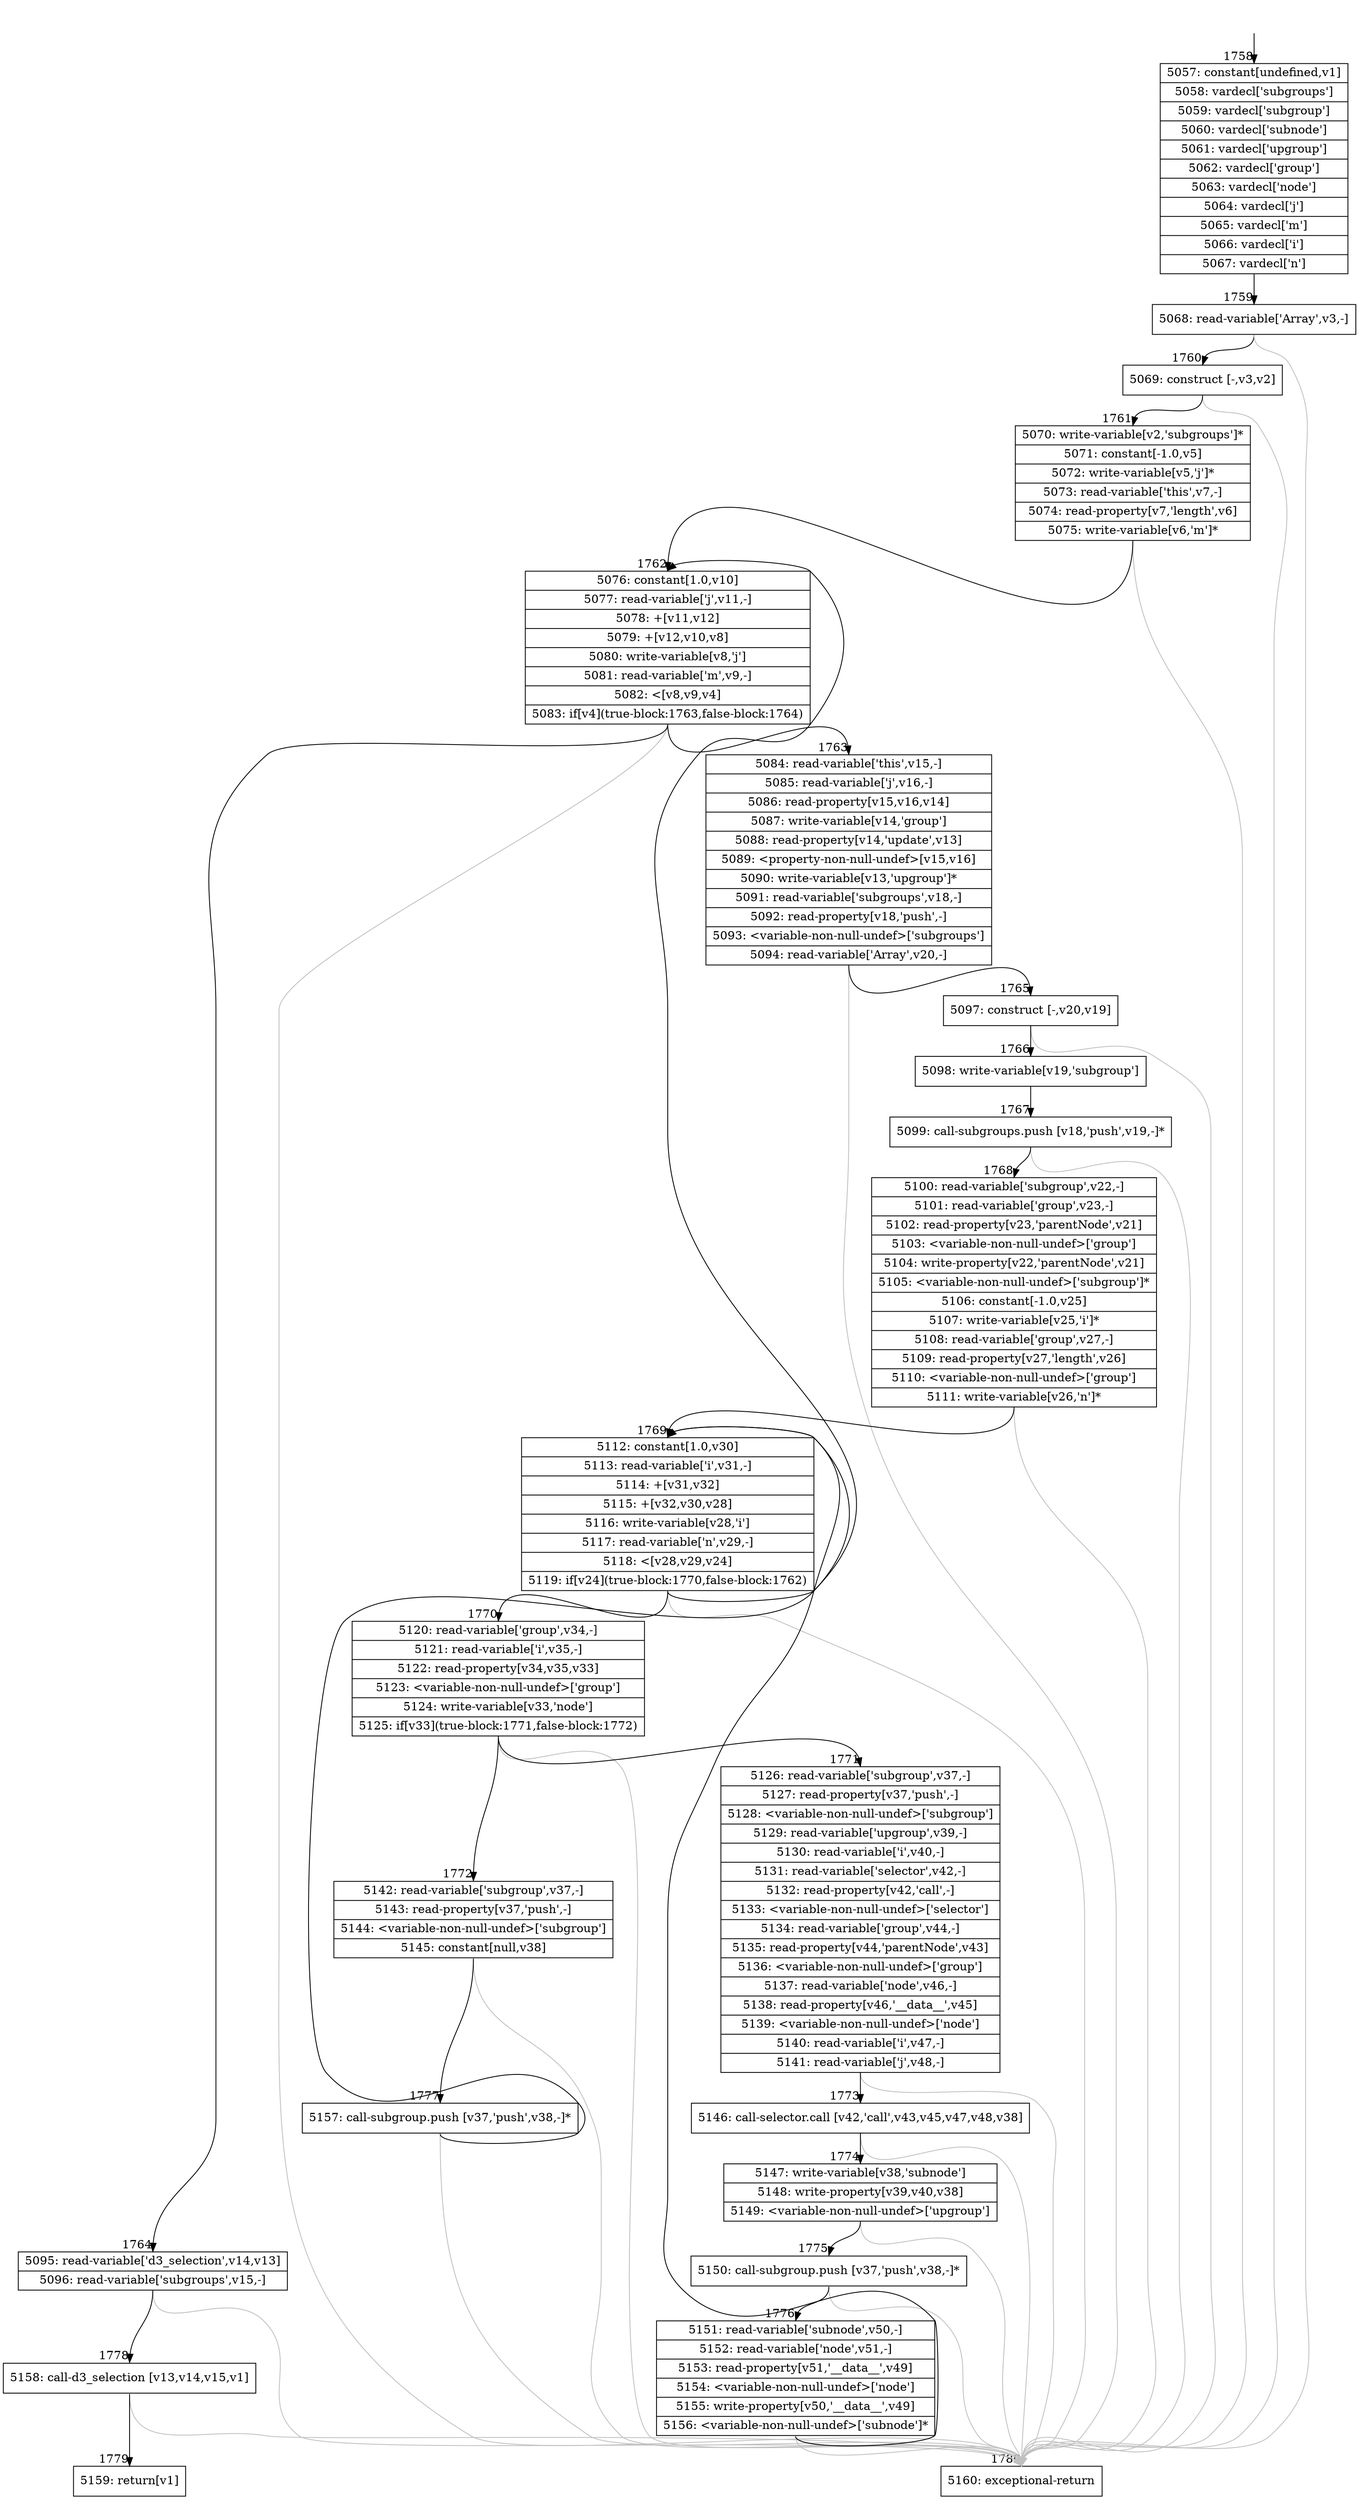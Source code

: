 digraph {
rankdir="TD"
BB_entry173[shape=none,label=""];
BB_entry173 -> BB1758 [tailport=s, headport=n, headlabel="    1758"]
BB1758 [shape=record label="{5057: constant[undefined,v1]|5058: vardecl['subgroups']|5059: vardecl['subgroup']|5060: vardecl['subnode']|5061: vardecl['upgroup']|5062: vardecl['group']|5063: vardecl['node']|5064: vardecl['j']|5065: vardecl['m']|5066: vardecl['i']|5067: vardecl['n']}" ] 
BB1758 -> BB1759 [tailport=s, headport=n, headlabel="      1759"]
BB1759 [shape=record label="{5068: read-variable['Array',v3,-]}" ] 
BB1759 -> BB1760 [tailport=s, headport=n, headlabel="      1760"]
BB1759 -> BB1780 [tailport=s, headport=n, color=gray, headlabel="      1780"]
BB1760 [shape=record label="{5069: construct [-,v3,v2]}" ] 
BB1760 -> BB1761 [tailport=s, headport=n, headlabel="      1761"]
BB1760 -> BB1780 [tailport=s, headport=n, color=gray]
BB1761 [shape=record label="{5070: write-variable[v2,'subgroups']*|5071: constant[-1.0,v5]|5072: write-variable[v5,'j']*|5073: read-variable['this',v7,-]|5074: read-property[v7,'length',v6]|5075: write-variable[v6,'m']*}" ] 
BB1761 -> BB1762 [tailport=s, headport=n, headlabel="      1762"]
BB1761 -> BB1780 [tailport=s, headport=n, color=gray]
BB1762 [shape=record label="{5076: constant[1.0,v10]|5077: read-variable['j',v11,-]|5078: +[v11,v12]|5079: +[v12,v10,v8]|5080: write-variable[v8,'j']|5081: read-variable['m',v9,-]|5082: \<[v8,v9,v4]|5083: if[v4](true-block:1763,false-block:1764)}" ] 
BB1762 -> BB1763 [tailport=s, headport=n, headlabel="      1763"]
BB1762 -> BB1764 [tailport=s, headport=n, headlabel="      1764"]
BB1762 -> BB1780 [tailport=s, headport=n, color=gray]
BB1763 [shape=record label="{5084: read-variable['this',v15,-]|5085: read-variable['j',v16,-]|5086: read-property[v15,v16,v14]|5087: write-variable[v14,'group']|5088: read-property[v14,'update',v13]|5089: \<property-non-null-undef\>[v15,v16]|5090: write-variable[v13,'upgroup']*|5091: read-variable['subgroups',v18,-]|5092: read-property[v18,'push',-]|5093: \<variable-non-null-undef\>['subgroups']|5094: read-variable['Array',v20,-]}" ] 
BB1763 -> BB1765 [tailport=s, headport=n, headlabel="      1765"]
BB1763 -> BB1780 [tailport=s, headport=n, color=gray]
BB1764 [shape=record label="{5095: read-variable['d3_selection',v14,v13]|5096: read-variable['subgroups',v15,-]}" ] 
BB1764 -> BB1778 [tailport=s, headport=n, headlabel="      1778"]
BB1764 -> BB1780 [tailport=s, headport=n, color=gray]
BB1765 [shape=record label="{5097: construct [-,v20,v19]}" ] 
BB1765 -> BB1766 [tailport=s, headport=n, headlabel="      1766"]
BB1765 -> BB1780 [tailport=s, headport=n, color=gray]
BB1766 [shape=record label="{5098: write-variable[v19,'subgroup']}" ] 
BB1766 -> BB1767 [tailport=s, headport=n, headlabel="      1767"]
BB1767 [shape=record label="{5099: call-subgroups.push [v18,'push',v19,-]*}" ] 
BB1767 -> BB1768 [tailport=s, headport=n, headlabel="      1768"]
BB1767 -> BB1780 [tailport=s, headport=n, color=gray]
BB1768 [shape=record label="{5100: read-variable['subgroup',v22,-]|5101: read-variable['group',v23,-]|5102: read-property[v23,'parentNode',v21]|5103: \<variable-non-null-undef\>['group']|5104: write-property[v22,'parentNode',v21]|5105: \<variable-non-null-undef\>['subgroup']*|5106: constant[-1.0,v25]|5107: write-variable[v25,'i']*|5108: read-variable['group',v27,-]|5109: read-property[v27,'length',v26]|5110: \<variable-non-null-undef\>['group']|5111: write-variable[v26,'n']*}" ] 
BB1768 -> BB1769 [tailport=s, headport=n, headlabel="      1769"]
BB1768 -> BB1780 [tailport=s, headport=n, color=gray]
BB1769 [shape=record label="{5112: constant[1.0,v30]|5113: read-variable['i',v31,-]|5114: +[v31,v32]|5115: +[v32,v30,v28]|5116: write-variable[v28,'i']|5117: read-variable['n',v29,-]|5118: \<[v28,v29,v24]|5119: if[v24](true-block:1770,false-block:1762)}" ] 
BB1769 -> BB1770 [tailport=s, headport=n, headlabel="      1770"]
BB1769 -> BB1762 [tailport=s, headport=n]
BB1769 -> BB1780 [tailport=s, headport=n, color=gray]
BB1770 [shape=record label="{5120: read-variable['group',v34,-]|5121: read-variable['i',v35,-]|5122: read-property[v34,v35,v33]|5123: \<variable-non-null-undef\>['group']|5124: write-variable[v33,'node']|5125: if[v33](true-block:1771,false-block:1772)}" ] 
BB1770 -> BB1771 [tailport=s, headport=n, headlabel="      1771"]
BB1770 -> BB1772 [tailport=s, headport=n, headlabel="      1772"]
BB1770 -> BB1780 [tailport=s, headport=n, color=gray]
BB1771 [shape=record label="{5126: read-variable['subgroup',v37,-]|5127: read-property[v37,'push',-]|5128: \<variable-non-null-undef\>['subgroup']|5129: read-variable['upgroup',v39,-]|5130: read-variable['i',v40,-]|5131: read-variable['selector',v42,-]|5132: read-property[v42,'call',-]|5133: \<variable-non-null-undef\>['selector']|5134: read-variable['group',v44,-]|5135: read-property[v44,'parentNode',v43]|5136: \<variable-non-null-undef\>['group']|5137: read-variable['node',v46,-]|5138: read-property[v46,'__data__',v45]|5139: \<variable-non-null-undef\>['node']|5140: read-variable['i',v47,-]|5141: read-variable['j',v48,-]}" ] 
BB1771 -> BB1773 [tailport=s, headport=n, headlabel="      1773"]
BB1771 -> BB1780 [tailport=s, headport=n, color=gray]
BB1772 [shape=record label="{5142: read-variable['subgroup',v37,-]|5143: read-property[v37,'push',-]|5144: \<variable-non-null-undef\>['subgroup']|5145: constant[null,v38]}" ] 
BB1772 -> BB1777 [tailport=s, headport=n, headlabel="      1777"]
BB1772 -> BB1780 [tailport=s, headport=n, color=gray]
BB1773 [shape=record label="{5146: call-selector.call [v42,'call',v43,v45,v47,v48,v38]}" ] 
BB1773 -> BB1774 [tailport=s, headport=n, headlabel="      1774"]
BB1773 -> BB1780 [tailport=s, headport=n, color=gray]
BB1774 [shape=record label="{5147: write-variable[v38,'subnode']|5148: write-property[v39,v40,v38]|5149: \<variable-non-null-undef\>['upgroup']}" ] 
BB1774 -> BB1775 [tailport=s, headport=n, headlabel="      1775"]
BB1774 -> BB1780 [tailport=s, headport=n, color=gray]
BB1775 [shape=record label="{5150: call-subgroup.push [v37,'push',v38,-]*}" ] 
BB1775 -> BB1776 [tailport=s, headport=n, headlabel="      1776"]
BB1775 -> BB1780 [tailport=s, headport=n, color=gray]
BB1776 [shape=record label="{5151: read-variable['subnode',v50,-]|5152: read-variable['node',v51,-]|5153: read-property[v51,'__data__',v49]|5154: \<variable-non-null-undef\>['node']|5155: write-property[v50,'__data__',v49]|5156: \<variable-non-null-undef\>['subnode']*}" ] 
BB1776 -> BB1769 [tailport=s, headport=n]
BB1776 -> BB1780 [tailport=s, headport=n, color=gray]
BB1777 [shape=record label="{5157: call-subgroup.push [v37,'push',v38,-]*}" ] 
BB1777 -> BB1769 [tailport=s, headport=n]
BB1777 -> BB1780 [tailport=s, headport=n, color=gray]
BB1778 [shape=record label="{5158: call-d3_selection [v13,v14,v15,v1]}" ] 
BB1778 -> BB1779 [tailport=s, headport=n, headlabel="      1779"]
BB1778 -> BB1780 [tailport=s, headport=n, color=gray]
BB1779 [shape=record label="{5159: return[v1]}" ] 
BB1780 [shape=record label="{5160: exceptional-return}" ] 
//#$~ 1024
}

